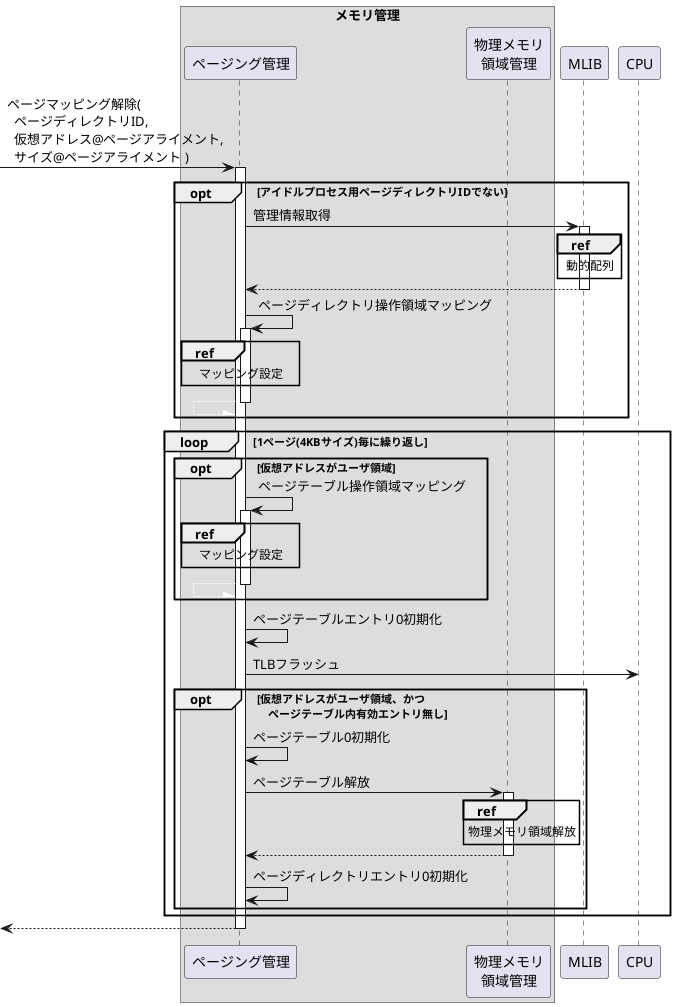 @startuml

box "メモリ管理"
    participant "ページング管理"       as page
    participant "物理メモリ\n領域管理" as phys
end box
participant "MLIB" as mlib
participant "CPU"  as cpu

-> page: ページマッピング解除(\n  ページディレクトリID,\n  仮想アドレス@ページアライメント,\n  サイズ@ページアライメント )
activate page

opt アイドルプロセス用ページディレクトリIDでない
    page -> mlib: 管理情報取得
    activate mlib
    ref over mlib: 動的配列
    page <-- mlib:
    deactivate mlib

    page -> page: ページディレクトリ操作領域マッピング
    activate page
    ref over page: マッピング設定
    page /[#FFFFFF]-- page:
    deactivate page
end opt

loop 1ページ(4KBサイズ)毎に繰り返し
    opt 仮想アドレスがユーザ領域

        page -> page: ページテーブル操作領域マッピング
        activate page
        ref over page: マッピング設定
        page /[#FFFFFF]-- page:
        deactivate page
    end opt

    page -> page: ページテーブルエントリ0初期化
    page -> cpu: TLBフラッシュ

    opt 仮想アドレスがユーザ領域、かつ\n　ページテーブル内有効エントリ無し
        page -> page: ページテーブル0初期化

        page -> phys: ページテーブル解放
        activate phys
        ref over phys: 物理メモリ領域解放
        page <-- phys:
        deactivate phys

        page -> page: ページディレクトリエントリ0初期化
    end opt
end loop

<-- page:
deactivate page

@enduml

